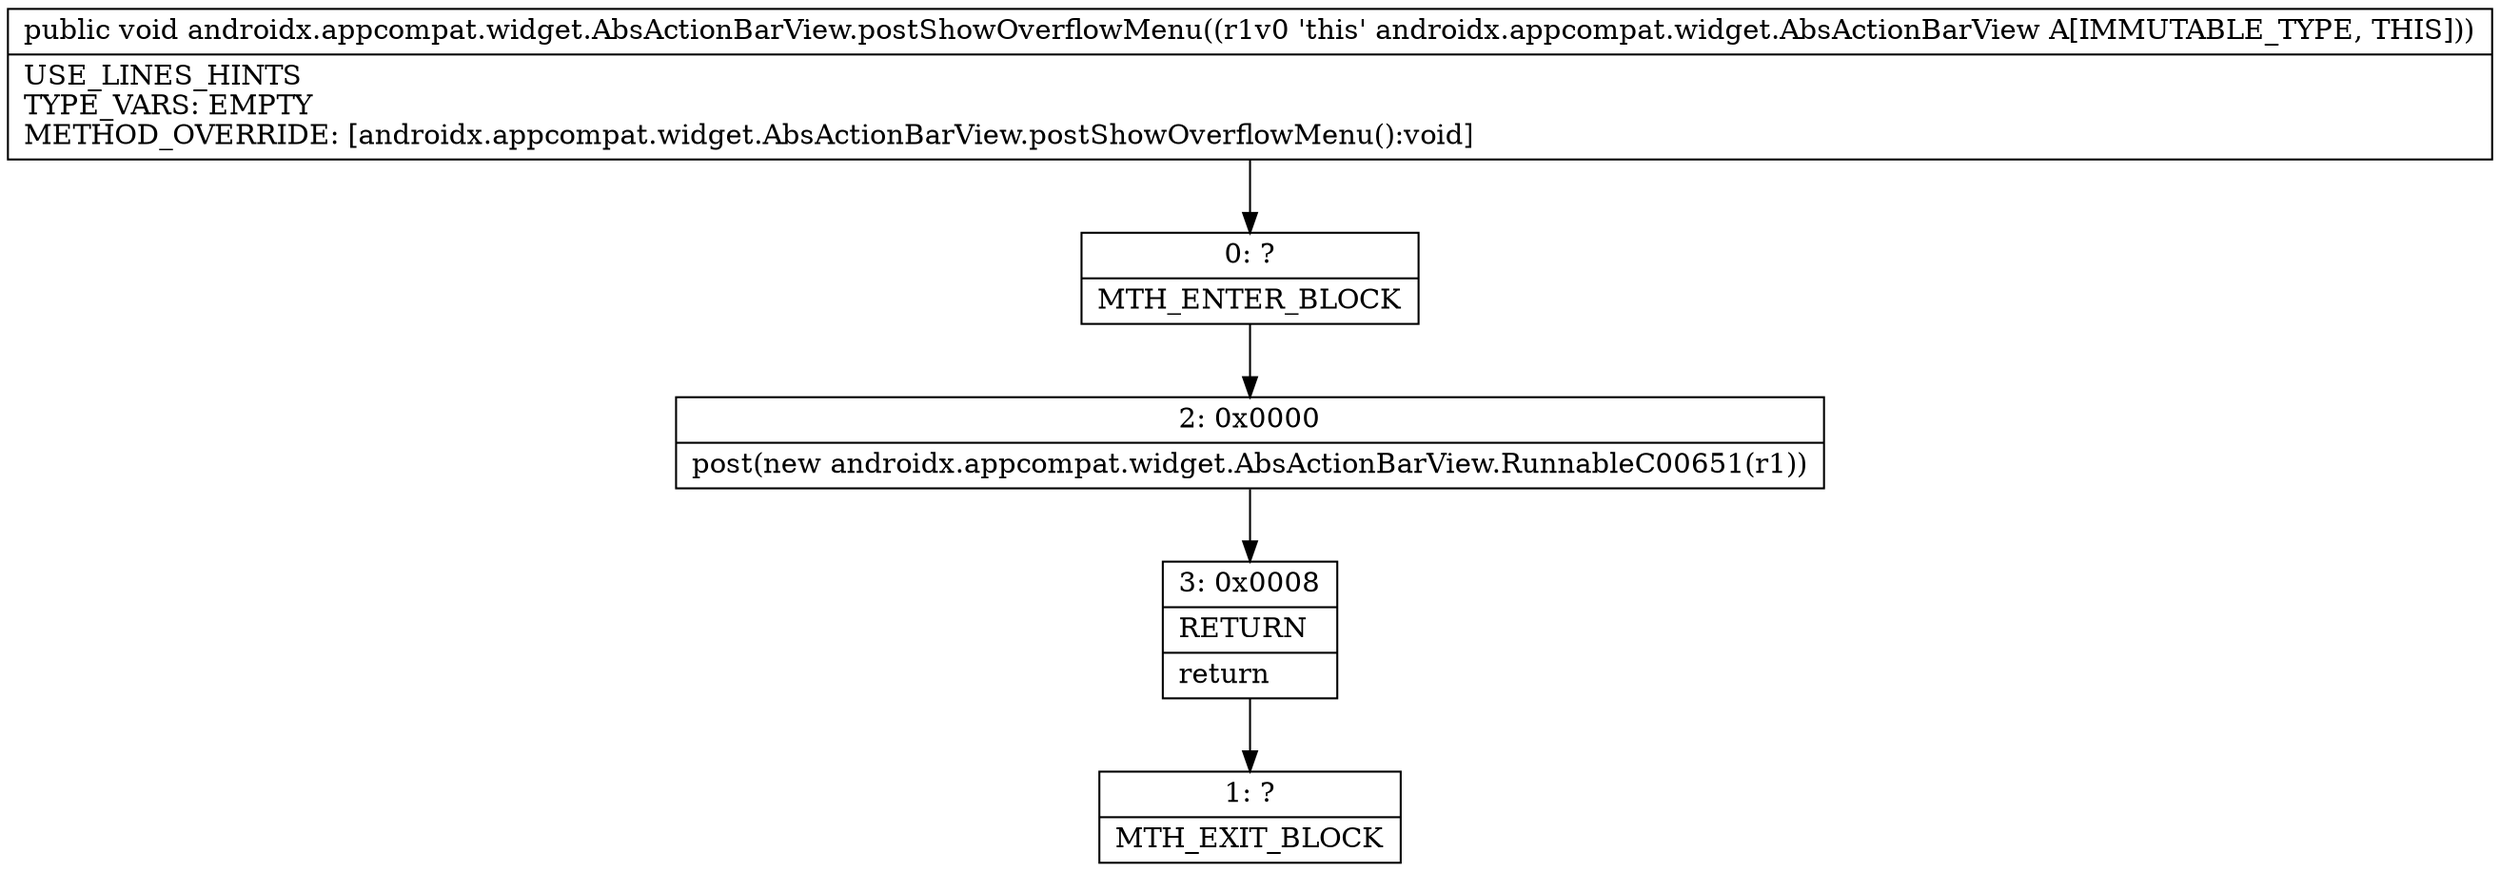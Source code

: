 digraph "CFG forandroidx.appcompat.widget.AbsActionBarView.postShowOverflowMenu()V" {
Node_0 [shape=record,label="{0\:\ ?|MTH_ENTER_BLOCK\l}"];
Node_2 [shape=record,label="{2\:\ 0x0000|post(new androidx.appcompat.widget.AbsActionBarView.RunnableC00651(r1))\l}"];
Node_3 [shape=record,label="{3\:\ 0x0008|RETURN\l|return\l}"];
Node_1 [shape=record,label="{1\:\ ?|MTH_EXIT_BLOCK\l}"];
MethodNode[shape=record,label="{public void androidx.appcompat.widget.AbsActionBarView.postShowOverflowMenu((r1v0 'this' androidx.appcompat.widget.AbsActionBarView A[IMMUTABLE_TYPE, THIS]))  | USE_LINES_HINTS\lTYPE_VARS: EMPTY\lMETHOD_OVERRIDE: [androidx.appcompat.widget.AbsActionBarView.postShowOverflowMenu():void]\l}"];
MethodNode -> Node_0;Node_0 -> Node_2;
Node_2 -> Node_3;
Node_3 -> Node_1;
}

